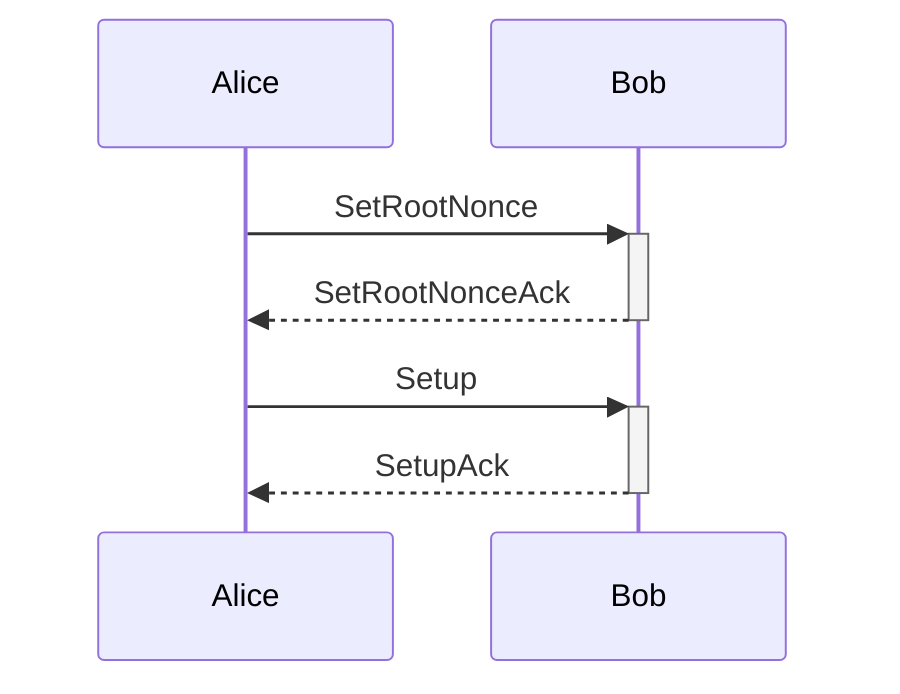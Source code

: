 sequenceDiagram
    Alice->>+Bob: SetRootNonce
    Bob-->>-Alice: SetRootNonceAck
    Alice->>+Bob: Setup
    Bob-->>-Alice: SetupAck